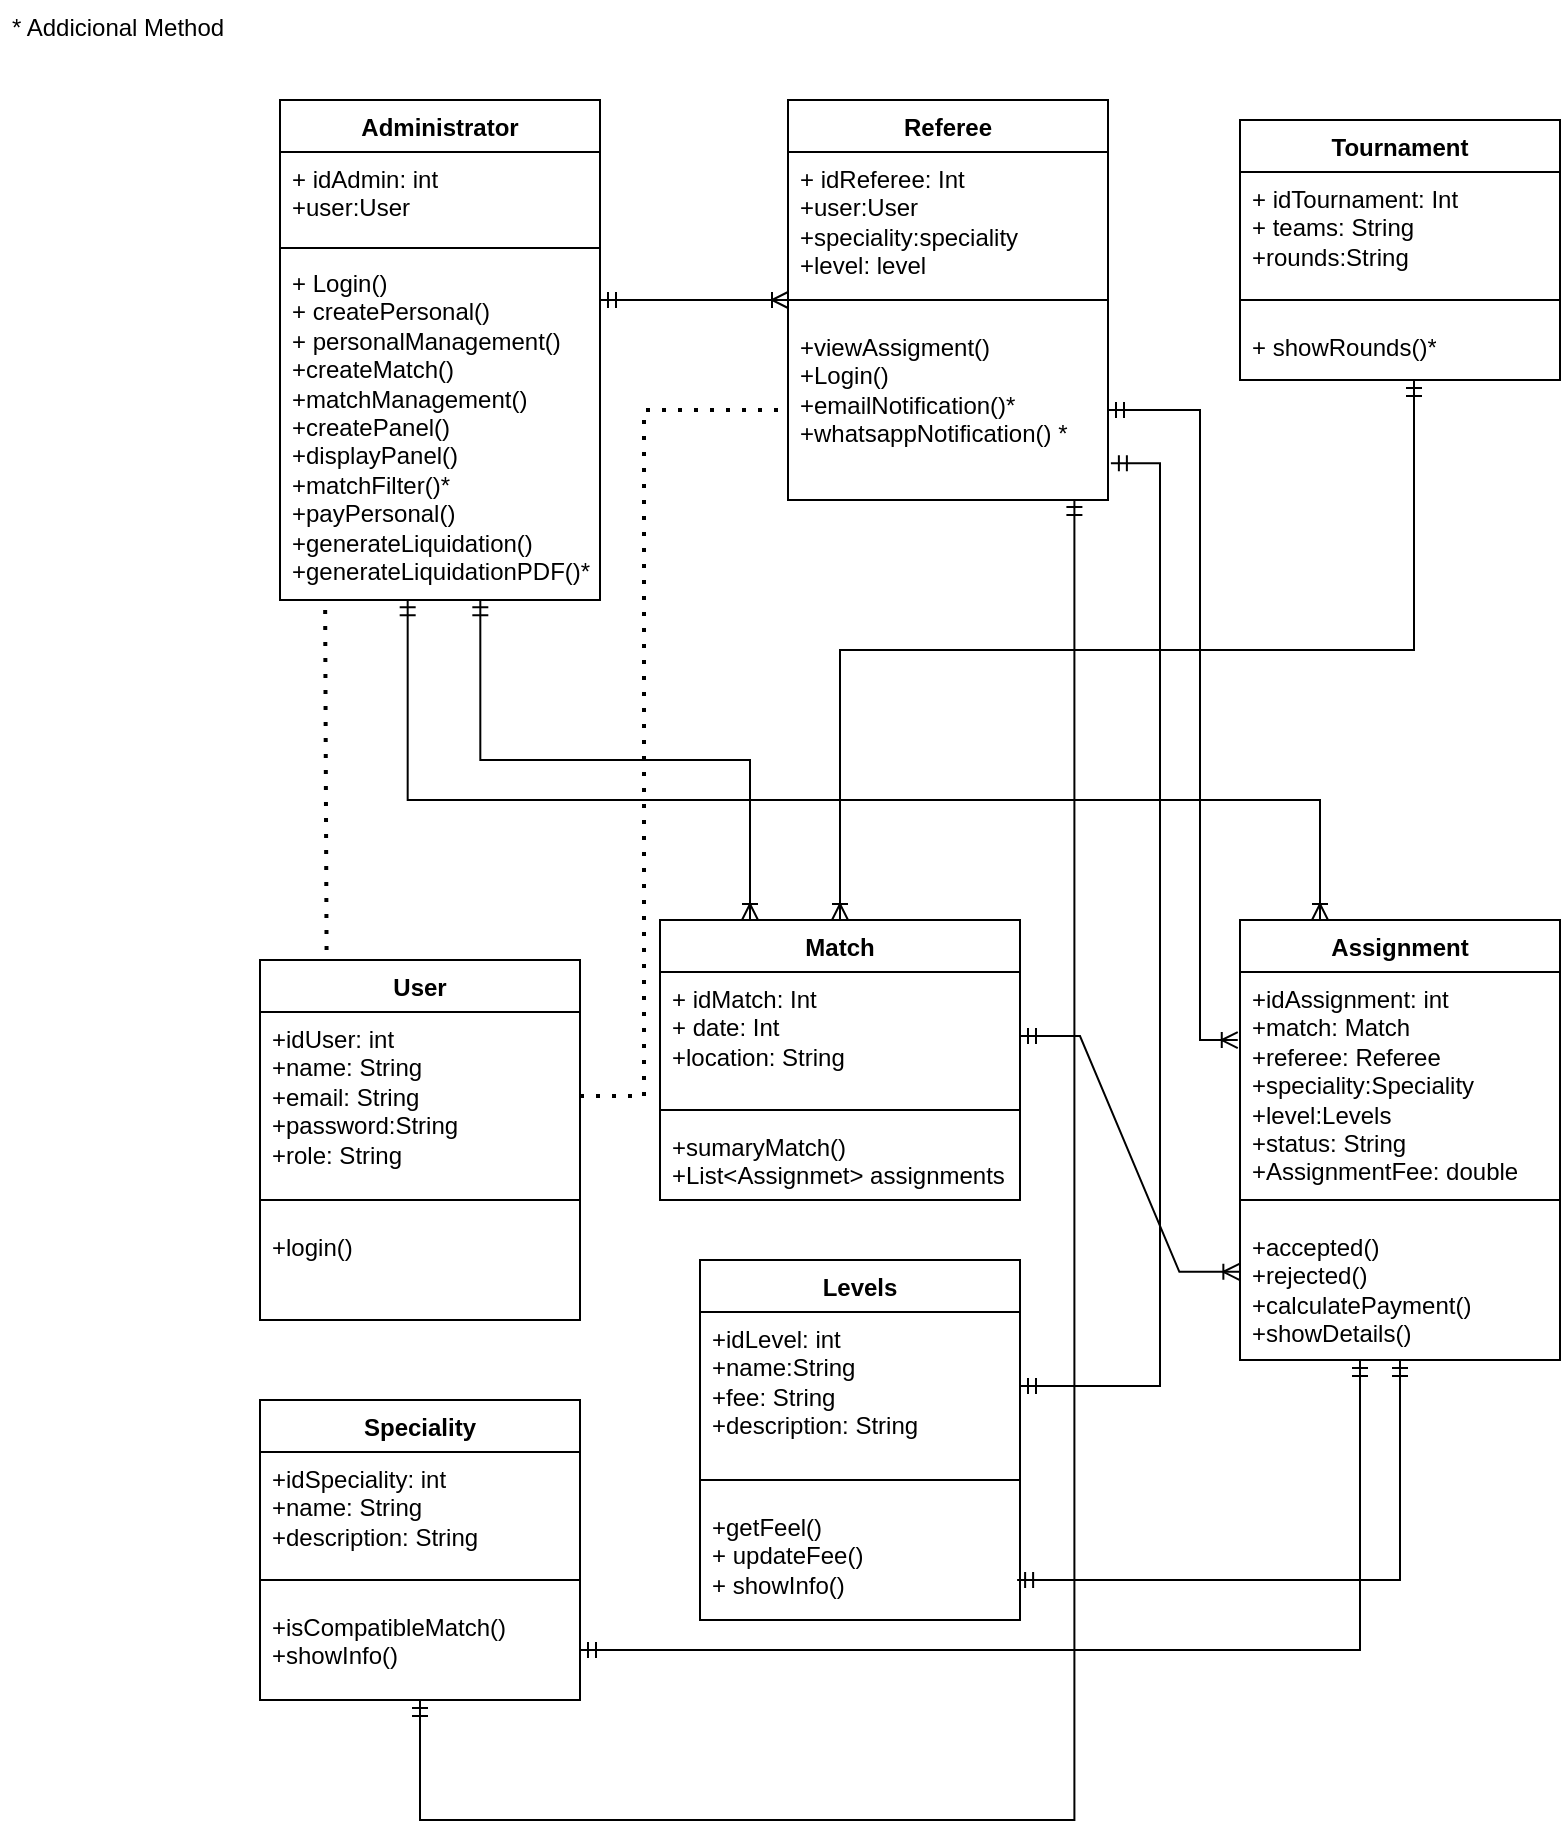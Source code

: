 <mxfile version="28.1.1" pages="4">
  <diagram id="HKo4gQrD_H-gt8CeCvpT" name="Diagrama de clases">
    <mxGraphModel dx="388" dy="626" grid="1" gridSize="10" guides="1" tooltips="1" connect="1" arrows="1" fold="1" page="1" pageScale="1" pageWidth="827" pageHeight="1169" math="0" shadow="0">
      <root>
        <mxCell id="0" />
        <mxCell id="1" parent="0" />
        <mxCell id="BmdjAXY21CZJz9JAUW1v-1" value="Administrator" style="swimlane;fontStyle=1;align=center;verticalAlign=top;childLayout=stackLayout;horizontal=1;startSize=26;horizontalStack=0;resizeParent=1;resizeParentMax=0;resizeLast=0;collapsible=1;marginBottom=0;whiteSpace=wrap;html=1;" parent="1" vertex="1">
          <mxGeometry x="160" y="60" width="160" height="250" as="geometry" />
        </mxCell>
        <mxCell id="BmdjAXY21CZJz9JAUW1v-2" value="&lt;div&gt;+ idAdmin: int&lt;/div&gt;&lt;div&gt;+user:User&lt;/div&gt;&lt;div&gt;&lt;br&gt;&lt;/div&gt;" style="text;strokeColor=none;fillColor=none;align=left;verticalAlign=top;spacingLeft=4;spacingRight=4;overflow=hidden;rotatable=0;points=[[0,0.5],[1,0.5]];portConstraint=eastwest;whiteSpace=wrap;html=1;" parent="BmdjAXY21CZJz9JAUW1v-1" vertex="1">
          <mxGeometry y="26" width="160" height="44" as="geometry" />
        </mxCell>
        <mxCell id="BmdjAXY21CZJz9JAUW1v-3" value="" style="line;strokeWidth=1;fillColor=none;align=left;verticalAlign=middle;spacingTop=-1;spacingLeft=3;spacingRight=3;rotatable=0;labelPosition=right;points=[];portConstraint=eastwest;strokeColor=inherit;" parent="BmdjAXY21CZJz9JAUW1v-1" vertex="1">
          <mxGeometry y="70" width="160" height="8" as="geometry" />
        </mxCell>
        <mxCell id="BmdjAXY21CZJz9JAUW1v-4" value="&lt;div&gt;+ Login()&lt;/div&gt;&lt;div&gt;+ createPersonal()&lt;/div&gt;&lt;div&gt;+ personalManagement()&lt;/div&gt;&lt;div&gt;+createMatch()&lt;/div&gt;&lt;div&gt;+matchManagement()&lt;/div&gt;&lt;div&gt;+createPanel()&lt;/div&gt;&lt;div&gt;+displayPanel()&lt;/div&gt;&lt;div&gt;+matchFilter()*&lt;/div&gt;&lt;div&gt;+payPersonal()&lt;/div&gt;&lt;div&gt;+generateLiquidation()&lt;/div&gt;&lt;div&gt;+generateLiquidationPDF()*&lt;/div&gt;&lt;div&gt;&lt;br&gt;&lt;/div&gt;&lt;div&gt;&lt;br&gt;&lt;/div&gt;" style="text;strokeColor=none;fillColor=none;align=left;verticalAlign=top;spacingLeft=4;spacingRight=4;overflow=hidden;rotatable=0;points=[[0,0.5],[1,0.5]];portConstraint=eastwest;whiteSpace=wrap;html=1;" parent="BmdjAXY21CZJz9JAUW1v-1" vertex="1">
          <mxGeometry y="78" width="160" height="172" as="geometry" />
        </mxCell>
        <mxCell id="BmdjAXY21CZJz9JAUW1v-9" value="Referee" style="swimlane;fontStyle=1;align=center;verticalAlign=top;childLayout=stackLayout;horizontal=1;startSize=26;horizontalStack=0;resizeParent=1;resizeParentMax=0;resizeLast=0;collapsible=1;marginBottom=0;whiteSpace=wrap;html=1;" parent="1" vertex="1">
          <mxGeometry x="414" y="60" width="160" height="200" as="geometry" />
        </mxCell>
        <mxCell id="BmdjAXY21CZJz9JAUW1v-10" value="&lt;div&gt;+ idReferee&lt;span style=&quot;background-color: transparent; color: light-dark(rgb(0, 0, 0), rgb(255, 255, 255));&quot;&gt;: Int&lt;/span&gt;&lt;/div&gt;&lt;div&gt;+user:User&lt;/div&gt;&lt;div&gt;+speciality:speciality&lt;/div&gt;&lt;div&gt;+level: level&lt;/div&gt;&lt;div&gt;&lt;br&gt;&lt;/div&gt;" style="text;strokeColor=none;fillColor=none;align=left;verticalAlign=top;spacingLeft=4;spacingRight=4;overflow=hidden;rotatable=0;points=[[0,0.5],[1,0.5]];portConstraint=eastwest;whiteSpace=wrap;html=1;" parent="BmdjAXY21CZJz9JAUW1v-9" vertex="1">
          <mxGeometry y="26" width="160" height="64" as="geometry" />
        </mxCell>
        <mxCell id="BmdjAXY21CZJz9JAUW1v-11" value="" style="line;strokeWidth=1;fillColor=none;align=left;verticalAlign=middle;spacingTop=-1;spacingLeft=3;spacingRight=3;rotatable=0;labelPosition=right;points=[];portConstraint=eastwest;strokeColor=inherit;" parent="BmdjAXY21CZJz9JAUW1v-9" vertex="1">
          <mxGeometry y="90" width="160" height="20" as="geometry" />
        </mxCell>
        <mxCell id="BmdjAXY21CZJz9JAUW1v-12" value="+viewAssigment()&lt;div&gt;+Login()&lt;/div&gt;&lt;div&gt;+emailNotification()*&lt;/div&gt;&lt;div&gt;+whatsappNotification() *&lt;/div&gt;&lt;div&gt;&lt;br&gt;&lt;/div&gt;" style="text;strokeColor=none;fillColor=none;align=left;verticalAlign=top;spacingLeft=4;spacingRight=4;overflow=hidden;rotatable=0;points=[[0,0.5],[1,0.5]];portConstraint=eastwest;whiteSpace=wrap;html=1;" parent="BmdjAXY21CZJz9JAUW1v-9" vertex="1">
          <mxGeometry y="110" width="160" height="90" as="geometry" />
        </mxCell>
        <mxCell id="BmdjAXY21CZJz9JAUW1v-18" value="Tournament" style="swimlane;fontStyle=1;align=center;verticalAlign=top;childLayout=stackLayout;horizontal=1;startSize=26;horizontalStack=0;resizeParent=1;resizeParentMax=0;resizeLast=0;collapsible=1;marginBottom=0;whiteSpace=wrap;html=1;" parent="1" vertex="1">
          <mxGeometry x="640" y="70" width="160" height="130" as="geometry" />
        </mxCell>
        <mxCell id="BmdjAXY21CZJz9JAUW1v-19" value="+ idTournament: Int&lt;div&gt;+ teams: String&lt;/div&gt;&lt;div&gt;+rounds:String&lt;/div&gt;" style="text;strokeColor=none;fillColor=none;align=left;verticalAlign=top;spacingLeft=4;spacingRight=4;overflow=hidden;rotatable=0;points=[[0,0.5],[1,0.5]];portConstraint=eastwest;whiteSpace=wrap;html=1;" parent="BmdjAXY21CZJz9JAUW1v-18" vertex="1">
          <mxGeometry y="26" width="160" height="54" as="geometry" />
        </mxCell>
        <mxCell id="BmdjAXY21CZJz9JAUW1v-20" value="" style="line;strokeWidth=1;fillColor=none;align=left;verticalAlign=middle;spacingTop=-1;spacingLeft=3;spacingRight=3;rotatable=0;labelPosition=right;points=[];portConstraint=eastwest;strokeColor=inherit;" parent="BmdjAXY21CZJz9JAUW1v-18" vertex="1">
          <mxGeometry y="80" width="160" height="20" as="geometry" />
        </mxCell>
        <mxCell id="BmdjAXY21CZJz9JAUW1v-21" value="+ showRounds()*" style="text;strokeColor=none;fillColor=none;align=left;verticalAlign=top;spacingLeft=4;spacingRight=4;overflow=hidden;rotatable=0;points=[[0,0.5],[1,0.5]];portConstraint=eastwest;whiteSpace=wrap;html=1;" parent="BmdjAXY21CZJz9JAUW1v-18" vertex="1">
          <mxGeometry y="100" width="160" height="30" as="geometry" />
        </mxCell>
        <mxCell id="BmdjAXY21CZJz9JAUW1v-22" value="Levels" style="swimlane;fontStyle=1;align=center;verticalAlign=top;childLayout=stackLayout;horizontal=1;startSize=26;horizontalStack=0;resizeParent=1;resizeParentMax=0;resizeLast=0;collapsible=1;marginBottom=0;whiteSpace=wrap;html=1;" parent="1" vertex="1">
          <mxGeometry x="370" y="640" width="160" height="180" as="geometry" />
        </mxCell>
        <mxCell id="BmdjAXY21CZJz9JAUW1v-23" value="+idLevel: int&lt;div&gt;+name:String&lt;/div&gt;&lt;div&gt;+fee: String&lt;/div&gt;&lt;div&gt;+description: String&lt;/div&gt;" style="text;strokeColor=none;fillColor=none;align=left;verticalAlign=top;spacingLeft=4;spacingRight=4;overflow=hidden;rotatable=0;points=[[0,0.5],[1,0.5]];portConstraint=eastwest;whiteSpace=wrap;html=1;" parent="BmdjAXY21CZJz9JAUW1v-22" vertex="1">
          <mxGeometry y="26" width="160" height="74" as="geometry" />
        </mxCell>
        <mxCell id="BmdjAXY21CZJz9JAUW1v-24" value="" style="line;strokeWidth=1;fillColor=none;align=left;verticalAlign=middle;spacingTop=-1;spacingLeft=3;spacingRight=3;rotatable=0;labelPosition=right;points=[];portConstraint=eastwest;strokeColor=inherit;" parent="BmdjAXY21CZJz9JAUW1v-22" vertex="1">
          <mxGeometry y="100" width="160" height="20" as="geometry" />
        </mxCell>
        <mxCell id="BmdjAXY21CZJz9JAUW1v-25" value="+getFeel()&lt;div&gt;+ updateFee()&lt;/div&gt;&lt;div&gt;+ showInfo()&lt;/div&gt;" style="text;strokeColor=none;fillColor=none;align=left;verticalAlign=top;spacingLeft=4;spacingRight=4;overflow=hidden;rotatable=0;points=[[0,0.5],[1,0.5]];portConstraint=eastwest;whiteSpace=wrap;html=1;" parent="BmdjAXY21CZJz9JAUW1v-22" vertex="1">
          <mxGeometry y="120" width="160" height="60" as="geometry" />
        </mxCell>
        <mxCell id="fWpZV9VpKffHoEG2SzYj-5" value="" style="edgeStyle=elbowEdgeStyle;fontSize=12;html=1;endArrow=ERoneToMany;startArrow=ERmandOne;rounded=0;entryX=0.5;entryY=0;entryDx=0;entryDy=0;elbow=vertical;" parent="1" target="gSvsNdBWNi8tc1oIKqo2-16" edge="1">
          <mxGeometry width="100" height="100" relative="1" as="geometry">
            <mxPoint x="727" y="200" as="sourcePoint" />
            <mxPoint x="370" y="385" as="targetPoint" />
          </mxGeometry>
        </mxCell>
        <mxCell id="NFRQap7_r3r1XQdUXydz-2" value="" style="edgeStyle=entityRelationEdgeStyle;fontSize=12;html=1;endArrow=ERoneToMany;startArrow=ERmandOne;rounded=0;exitX=1;exitY=0.5;exitDx=0;exitDy=0;entryX=-0.002;entryY=0.37;entryDx=0;entryDy=0;entryPerimeter=0;" parent="1" source="gSvsNdBWNi8tc1oIKqo2-20" target="gSvsNdBWNi8tc1oIKqo2-5" edge="1">
          <mxGeometry width="100" height="100" relative="1" as="geometry">
            <mxPoint x="554" y="338" as="sourcePoint" />
            <mxPoint x="434" y="400" as="targetPoint" />
          </mxGeometry>
        </mxCell>
        <mxCell id="NFRQap7_r3r1XQdUXydz-5" value="" style="edgeStyle=entityRelationEdgeStyle;fontSize=12;html=1;endArrow=ERoneToMany;startArrow=ERmandOne;rounded=0;" parent="1" target="BmdjAXY21CZJz9JAUW1v-9" edge="1">
          <mxGeometry width="100" height="100" relative="1" as="geometry">
            <mxPoint x="320" y="160" as="sourcePoint" />
            <mxPoint x="410" y="430" as="targetPoint" />
          </mxGeometry>
        </mxCell>
        <mxCell id="gSvsNdBWNi8tc1oIKqo2-2" value="Assignment" style="swimlane;fontStyle=1;align=center;verticalAlign=top;childLayout=stackLayout;horizontal=1;startSize=26;horizontalStack=0;resizeParent=1;resizeParentMax=0;resizeLast=0;collapsible=1;marginBottom=0;whiteSpace=wrap;html=1;" parent="1" vertex="1">
          <mxGeometry x="640" y="470" width="160" height="220" as="geometry" />
        </mxCell>
        <mxCell id="gSvsNdBWNi8tc1oIKqo2-3" value="+idAssignment: int&amp;nbsp;&lt;div&gt;+match: Match&lt;/div&gt;&lt;div&gt;+referee: Referee&lt;/div&gt;&lt;div&gt;+speciality:Speciality&lt;/div&gt;&lt;div&gt;+level:Levels&lt;br&gt;+status: String&lt;/div&gt;&lt;div&gt;+AssignmentFee: double&lt;/div&gt;&lt;div&gt;&lt;br&gt;&lt;div&gt;&lt;br&gt;&lt;/div&gt;&lt;div&gt;&lt;div&gt;&lt;br&gt;&lt;/div&gt;&lt;/div&gt;&lt;/div&gt;" style="text;strokeColor=none;fillColor=none;align=left;verticalAlign=top;spacingLeft=4;spacingRight=4;overflow=hidden;rotatable=0;points=[[0,0.5],[1,0.5]];portConstraint=eastwest;whiteSpace=wrap;html=1;" parent="gSvsNdBWNi8tc1oIKqo2-2" vertex="1">
          <mxGeometry y="26" width="160" height="104" as="geometry" />
        </mxCell>
        <mxCell id="gSvsNdBWNi8tc1oIKqo2-4" value="" style="line;strokeWidth=1;fillColor=none;align=left;verticalAlign=middle;spacingTop=-1;spacingLeft=3;spacingRight=3;rotatable=0;labelPosition=right;points=[];portConstraint=eastwest;strokeColor=inherit;" parent="gSvsNdBWNi8tc1oIKqo2-2" vertex="1">
          <mxGeometry y="130" width="160" height="20" as="geometry" />
        </mxCell>
        <mxCell id="gSvsNdBWNi8tc1oIKqo2-5" value="+accepted()&lt;div&gt;+rejected()&lt;/div&gt;&lt;div&gt;+calculatePayment()&lt;/div&gt;&lt;div&gt;+showDetails()&lt;/div&gt;" style="text;strokeColor=none;fillColor=none;align=left;verticalAlign=top;spacingLeft=4;spacingRight=4;overflow=hidden;rotatable=0;points=[[0,0.5],[1,0.5]];portConstraint=eastwest;whiteSpace=wrap;html=1;" parent="gSvsNdBWNi8tc1oIKqo2-2" vertex="1">
          <mxGeometry y="150" width="160" height="70" as="geometry" />
        </mxCell>
        <mxCell id="gSvsNdBWNi8tc1oIKqo2-6" value="Speciality" style="swimlane;fontStyle=1;align=center;verticalAlign=top;childLayout=stackLayout;horizontal=1;startSize=26;horizontalStack=0;resizeParent=1;resizeParentMax=0;resizeLast=0;collapsible=1;marginBottom=0;whiteSpace=wrap;html=1;" parent="1" vertex="1">
          <mxGeometry x="150" y="710" width="160" height="150" as="geometry" />
        </mxCell>
        <mxCell id="gSvsNdBWNi8tc1oIKqo2-7" value="&lt;div&gt;&lt;div&gt;+idSpeciality: int&lt;/div&gt;&lt;/div&gt;&lt;div&gt;+name: String&lt;/div&gt;&lt;div&gt;+description: String&amp;nbsp;&lt;/div&gt;" style="text;strokeColor=none;fillColor=none;align=left;verticalAlign=top;spacingLeft=4;spacingRight=4;overflow=hidden;rotatable=0;points=[[0,0.5],[1,0.5]];portConstraint=eastwest;whiteSpace=wrap;html=1;" parent="gSvsNdBWNi8tc1oIKqo2-6" vertex="1">
          <mxGeometry y="26" width="160" height="54" as="geometry" />
        </mxCell>
        <mxCell id="gSvsNdBWNi8tc1oIKqo2-8" value="" style="line;strokeWidth=1;fillColor=none;align=left;verticalAlign=middle;spacingTop=-1;spacingLeft=3;spacingRight=3;rotatable=0;labelPosition=right;points=[];portConstraint=eastwest;strokeColor=inherit;" parent="gSvsNdBWNi8tc1oIKqo2-6" vertex="1">
          <mxGeometry y="80" width="160" height="20" as="geometry" />
        </mxCell>
        <mxCell id="gSvsNdBWNi8tc1oIKqo2-9" value="+isCompatibleMatch()&lt;div&gt;+showInfo()&lt;/div&gt;" style="text;strokeColor=none;fillColor=none;align=left;verticalAlign=top;spacingLeft=4;spacingRight=4;overflow=hidden;rotatable=0;points=[[0,0.5],[1,0.5]];portConstraint=eastwest;whiteSpace=wrap;html=1;" parent="gSvsNdBWNi8tc1oIKqo2-6" vertex="1">
          <mxGeometry y="100" width="160" height="50" as="geometry" />
        </mxCell>
        <mxCell id="gSvsNdBWNi8tc1oIKqo2-14" value="* Addicional Method" style="text;strokeColor=none;fillColor=none;align=left;verticalAlign=top;spacingLeft=4;spacingRight=4;overflow=hidden;rotatable=0;points=[[0,0.5],[1,0.5]];portConstraint=eastwest;whiteSpace=wrap;html=1;" parent="1" vertex="1">
          <mxGeometry x="20" y="10" width="120" height="40" as="geometry" />
        </mxCell>
        <mxCell id="gSvsNdBWNi8tc1oIKqo2-16" value="Match" style="swimlane;fontStyle=1;align=center;verticalAlign=top;childLayout=stackLayout;horizontal=1;startSize=26;horizontalStack=0;resizeParent=1;resizeParentMax=0;resizeLast=0;collapsible=1;marginBottom=0;whiteSpace=wrap;html=1;" parent="1" vertex="1">
          <mxGeometry x="350" y="470" width="180" height="140" as="geometry" />
        </mxCell>
        <mxCell id="gSvsNdBWNi8tc1oIKqo2-20" value="+ idMatch: Int&lt;div&gt;+ date: Int&lt;/div&gt;&lt;div&gt;+location&lt;span style=&quot;background-color: transparent; color: light-dark(rgb(0, 0, 0), rgb(255, 255, 255));&quot;&gt;: String&lt;/span&gt;&lt;/div&gt;&lt;div&gt;&lt;br&gt;&lt;/div&gt;&lt;div&gt;&lt;br&gt;&lt;/div&gt;&lt;div&gt;&lt;br&gt;&lt;/div&gt;" style="text;strokeColor=none;fillColor=none;align=left;verticalAlign=top;spacingLeft=4;spacingRight=4;overflow=hidden;rotatable=0;points=[[0,0.5],[1,0.5]];portConstraint=eastwest;whiteSpace=wrap;html=1;" parent="gSvsNdBWNi8tc1oIKqo2-16" vertex="1">
          <mxGeometry y="26" width="180" height="64" as="geometry" />
        </mxCell>
        <mxCell id="gSvsNdBWNi8tc1oIKqo2-18" value="" style="line;strokeWidth=1;fillColor=none;align=left;verticalAlign=middle;spacingTop=-1;spacingLeft=3;spacingRight=3;rotatable=0;labelPosition=right;points=[];portConstraint=eastwest;strokeColor=inherit;" parent="gSvsNdBWNi8tc1oIKqo2-16" vertex="1">
          <mxGeometry y="90" width="180" height="10" as="geometry" />
        </mxCell>
        <mxCell id="gSvsNdBWNi8tc1oIKqo2-19" value="+sumaryMatch()&lt;div&gt;+List&amp;lt;Assignmet&amp;gt; assignments&lt;br&gt;&lt;div&gt;&lt;br&gt;&lt;/div&gt;&lt;/div&gt;" style="text;strokeColor=none;fillColor=none;align=left;verticalAlign=top;spacingLeft=4;spacingRight=4;overflow=hidden;rotatable=0;points=[[0,0.5],[1,0.5]];portConstraint=eastwest;whiteSpace=wrap;html=1;" parent="gSvsNdBWNi8tc1oIKqo2-16" vertex="1">
          <mxGeometry y="100" width="180" height="40" as="geometry" />
        </mxCell>
        <mxCell id="4nqGHv_MY5mf8eRKLvaw-2" value="User" style="swimlane;fontStyle=1;align=center;verticalAlign=top;childLayout=stackLayout;horizontal=1;startSize=26;horizontalStack=0;resizeParent=1;resizeParentMax=0;resizeLast=0;collapsible=1;marginBottom=0;whiteSpace=wrap;html=1;" parent="1" vertex="1">
          <mxGeometry x="150" y="490" width="160" height="180" as="geometry" />
        </mxCell>
        <mxCell id="4nqGHv_MY5mf8eRKLvaw-3" value="&lt;div&gt;&lt;div&gt;+idUser: int&lt;/div&gt;&lt;/div&gt;&lt;div&gt;+name: String&lt;/div&gt;&lt;div&gt;+email: String&amp;nbsp;&lt;/div&gt;&lt;div&gt;+password:String&lt;/div&gt;&lt;div&gt;+role: String&lt;/div&gt;&lt;div&gt;&lt;br&gt;&lt;/div&gt;" style="text;strokeColor=none;fillColor=none;align=left;verticalAlign=top;spacingLeft=4;spacingRight=4;overflow=hidden;rotatable=0;points=[[0,0.5],[1,0.5]];portConstraint=eastwest;whiteSpace=wrap;html=1;" parent="4nqGHv_MY5mf8eRKLvaw-2" vertex="1">
          <mxGeometry y="26" width="160" height="84" as="geometry" />
        </mxCell>
        <mxCell id="4nqGHv_MY5mf8eRKLvaw-4" value="" style="line;strokeWidth=1;fillColor=none;align=left;verticalAlign=middle;spacingTop=-1;spacingLeft=3;spacingRight=3;rotatable=0;labelPosition=right;points=[];portConstraint=eastwest;strokeColor=inherit;" parent="4nqGHv_MY5mf8eRKLvaw-2" vertex="1">
          <mxGeometry y="110" width="160" height="20" as="geometry" />
        </mxCell>
        <mxCell id="4nqGHv_MY5mf8eRKLvaw-5" value="+login()" style="text;strokeColor=none;fillColor=none;align=left;verticalAlign=top;spacingLeft=4;spacingRight=4;overflow=hidden;rotatable=0;points=[[0,0.5],[1,0.5]];portConstraint=eastwest;whiteSpace=wrap;html=1;" parent="4nqGHv_MY5mf8eRKLvaw-2" vertex="1">
          <mxGeometry y="130" width="160" height="50" as="geometry" />
        </mxCell>
        <mxCell id="4nqGHv_MY5mf8eRKLvaw-6" value="" style="edgeStyle=elbowEdgeStyle;fontSize=12;html=1;endArrow=ERmandOne;startArrow=ERmandOne;rounded=0;exitX=0.895;exitY=0.995;exitDx=0;exitDy=0;exitPerimeter=0;" parent="1" source="BmdjAXY21CZJz9JAUW1v-12" target="gSvsNdBWNi8tc1oIKqo2-9" edge="1">
          <mxGeometry width="100" height="100" relative="1" as="geometry">
            <mxPoint x="560" y="370" as="sourcePoint" />
            <mxPoint x="620" y="614" as="targetPoint" />
            <Array as="points">
              <mxPoint x="560" y="920" />
            </Array>
          </mxGeometry>
        </mxCell>
        <mxCell id="4nqGHv_MY5mf8eRKLvaw-7" value="" style="edgeStyle=elbowEdgeStyle;fontSize=12;html=1;endArrow=ERmandOne;startArrow=ERmandOne;rounded=0;exitX=1;exitY=0.5;exitDx=0;exitDy=0;entryX=1.009;entryY=0.796;entryDx=0;entryDy=0;entryPerimeter=0;" parent="1" source="BmdjAXY21CZJz9JAUW1v-23" target="BmdjAXY21CZJz9JAUW1v-12" edge="1">
          <mxGeometry width="100" height="100" relative="1" as="geometry">
            <mxPoint x="503.28" y="843.21" as="sourcePoint" />
            <mxPoint x="550" y="280" as="targetPoint" />
            <Array as="points">
              <mxPoint x="600" y="540" />
            </Array>
          </mxGeometry>
        </mxCell>
        <mxCell id="4nqGHv_MY5mf8eRKLvaw-8" value="" style="endArrow=none;dashed=1;html=1;dashPattern=1 3;strokeWidth=2;rounded=0;entryX=0.141;entryY=0.998;entryDx=0;entryDy=0;entryPerimeter=0;exitX=0.208;exitY=-0.028;exitDx=0;exitDy=0;exitPerimeter=0;" parent="1" source="4nqGHv_MY5mf8eRKLvaw-2" target="BmdjAXY21CZJz9JAUW1v-4" edge="1">
          <mxGeometry width="50" height="50" relative="1" as="geometry">
            <mxPoint x="80" y="430" as="sourcePoint" />
            <mxPoint x="130" y="380" as="targetPoint" />
          </mxGeometry>
        </mxCell>
        <mxCell id="4nqGHv_MY5mf8eRKLvaw-9" value="" style="endArrow=none;dashed=1;html=1;dashPattern=1 3;strokeWidth=2;rounded=0;entryX=0;entryY=0.5;entryDx=0;entryDy=0;exitX=1;exitY=0.5;exitDx=0;exitDy=0;edgeStyle=elbowEdgeStyle;" parent="1" source="4nqGHv_MY5mf8eRKLvaw-3" target="BmdjAXY21CZJz9JAUW1v-12" edge="1">
          <mxGeometry width="50" height="50" relative="1" as="geometry">
            <mxPoint x="180" y="525" as="sourcePoint" />
            <mxPoint x="180" y="350" as="targetPoint" />
            <Array as="points">
              <mxPoint x="342" y="350" />
            </Array>
          </mxGeometry>
        </mxCell>
        <mxCell id="4nqGHv_MY5mf8eRKLvaw-11" value="" style="edgeStyle=elbowEdgeStyle;fontSize=12;html=1;endArrow=ERoneToMany;startArrow=ERmandOne;rounded=0;exitX=1;exitY=0.5;exitDx=0;exitDy=0;entryX=-0.007;entryY=0.327;entryDx=0;entryDy=0;entryPerimeter=0;" parent="1" source="BmdjAXY21CZJz9JAUW1v-12" target="gSvsNdBWNi8tc1oIKqo2-3" edge="1">
          <mxGeometry width="100" height="100" relative="1" as="geometry">
            <mxPoint x="580" y="550" as="sourcePoint" />
            <mxPoint x="670" y="668" as="targetPoint" />
            <Array as="points">
              <mxPoint x="620" y="380" />
            </Array>
          </mxGeometry>
        </mxCell>
        <mxCell id="4nqGHv_MY5mf8eRKLvaw-12" value="" style="edgeStyle=elbowEdgeStyle;fontSize=12;html=1;endArrow=ERmandOne;startArrow=ERmandOne;rounded=0;entryX=1;entryY=0.5;entryDx=0;entryDy=0;" parent="1" target="gSvsNdBWNi8tc1oIKqo2-9" edge="1">
          <mxGeometry width="100" height="100" relative="1" as="geometry">
            <mxPoint x="700" y="690" as="sourcePoint" />
            <mxPoint x="700" y="420" as="targetPoint" />
            <Array as="points">
              <mxPoint x="700" y="840" />
            </Array>
          </mxGeometry>
        </mxCell>
        <mxCell id="4nqGHv_MY5mf8eRKLvaw-15" value="" style="edgeStyle=elbowEdgeStyle;fontSize=12;html=1;endArrow=ERmandOne;startArrow=ERmandOne;rounded=0;elbow=vertical;entryX=0.991;entryY=0.683;entryDx=0;entryDy=0;entryPerimeter=0;" parent="1" target="BmdjAXY21CZJz9JAUW1v-25" edge="1">
          <mxGeometry width="100" height="100" relative="1" as="geometry">
            <mxPoint x="720" y="690" as="sourcePoint" />
            <mxPoint x="533" y="800" as="targetPoint" />
            <Array as="points">
              <mxPoint x="660" y="800" />
            </Array>
          </mxGeometry>
        </mxCell>
        <mxCell id="4nqGHv_MY5mf8eRKLvaw-17" value="" style="edgeStyle=elbowEdgeStyle;fontSize=12;html=1;endArrow=ERoneToMany;startArrow=ERmandOne;rounded=0;exitX=0.626;exitY=0.998;exitDx=0;exitDy=0;exitPerimeter=0;entryX=0.25;entryY=0;entryDx=0;entryDy=0;elbow=vertical;" parent="1" source="BmdjAXY21CZJz9JAUW1v-4" target="gSvsNdBWNi8tc1oIKqo2-16" edge="1">
          <mxGeometry width="100" height="100" relative="1" as="geometry">
            <mxPoint x="350" y="160" as="sourcePoint" />
            <mxPoint x="444" y="160" as="targetPoint" />
          </mxGeometry>
        </mxCell>
        <mxCell id="4nqGHv_MY5mf8eRKLvaw-18" value="" style="edgeStyle=elbowEdgeStyle;fontSize=12;html=1;endArrow=ERoneToMany;startArrow=ERmandOne;rounded=0;entryX=0.25;entryY=0;entryDx=0;entryDy=0;exitX=0.399;exitY=0.998;exitDx=0;exitDy=0;exitPerimeter=0;elbow=vertical;" parent="1" source="BmdjAXY21CZJz9JAUW1v-4" target="gSvsNdBWNi8tc1oIKqo2-2" edge="1">
          <mxGeometry width="100" height="100" relative="1" as="geometry">
            <mxPoint x="460" y="350" as="sourcePoint" />
            <mxPoint x="554" y="350" as="targetPoint" />
            <Array as="points">
              <mxPoint x="450" y="410" />
            </Array>
          </mxGeometry>
        </mxCell>
      </root>
    </mxGraphModel>
  </diagram>
  <diagram id="qzWZJWLg-y6LRQekGyoA" name="Context Diagram">
    <mxGraphModel dx="1281" dy="534" grid="1" gridSize="10" guides="1" tooltips="1" connect="1" arrows="1" fold="1" page="1" pageScale="1" pageWidth="827" pageHeight="1169" math="0" shadow="0">
      <root>
        <mxCell id="0" />
        <mxCell id="1" parent="0" />
        <object placeholders="1" c4Name="CABA Pro" c4Type="Software System" c4Description="Web-based system for managing basketball officiating operations" label="&lt;font style=&quot;font-size: 16px&quot;&gt;&lt;b&gt;%c4Name%&lt;/b&gt;&lt;/font&gt;&lt;div&gt;[%c4Type%]&lt;/div&gt;&lt;br&gt;&lt;div&gt;&lt;font style=&quot;font-size: 11px&quot;&gt;&lt;font color=&quot;#cccccc&quot;&gt;%c4Description%&lt;/font&gt;&lt;/div&gt;" id="9cjS8XpyxYwR7Oy4HObR-1">
          <mxCell style="rounded=1;whiteSpace=wrap;html=1;labelBackgroundColor=none;fillColor=#1061B0;fontColor=#ffffff;align=center;arcSize=10;strokeColor=#0D5091;metaEdit=1;resizable=0;points=[[0.25,0,0],[0.5,0,0],[0.75,0,0],[1,0.25,0],[1,0.5,0],[1,0.75,0],[0.75,1,0],[0.5,1,0],[0.25,1,0],[0,0.75,0],[0,0.5,0],[0,0.25,0]];" parent="1" vertex="1">
            <mxGeometry x="294" y="330" width="240" height="120" as="geometry" />
          </mxCell>
        </object>
        <object placeholders="1" c4Name="Administrator" c4Type="Person" c4Description="Manages the entire system: referees, games, payments, and assignments" label="&lt;font style=&quot;font-size: 16px&quot;&gt;&lt;b&gt;%c4Name%&lt;/b&gt;&lt;/font&gt;&lt;div&gt;[%c4Type%]&lt;/div&gt;&lt;br&gt;&lt;div&gt;&lt;font style=&quot;font-size: 11px&quot;&gt;&lt;font color=&quot;#cccccc&quot;&gt;%c4Description%&lt;/font&gt;&lt;/div&gt;" id="B5rKvpEQ2eMNkHeHT8Cq-1">
          <mxCell style="html=1;fontSize=11;dashed=0;whiteSpace=wrap;fillColor=#083F75;strokeColor=#06315C;fontColor=#ffffff;shape=mxgraph.c4.person2;align=center;metaEdit=1;points=[[0.5,0,0],[1,0.5,0],[1,0.75,0],[0.75,1,0],[0.5,1,0],[0.25,1,0],[0,0.75,0],[0,0.5,0]];resizable=0;" vertex="1" parent="1">
            <mxGeometry x="610" y="40" width="200" height="180" as="geometry" />
          </mxCell>
        </object>
        <object placeholders="1" c4Name="Referee" c4Type="Person" c4Description="Views assignments, accepts/rejects them, and checks payment details" label="&lt;font style=&quot;font-size: 16px&quot;&gt;&lt;b&gt;%c4Name%&lt;/b&gt;&lt;/font&gt;&lt;div&gt;[%c4Type%]&lt;/div&gt;&lt;br&gt;&lt;div&gt;&lt;font style=&quot;font-size: 11px&quot;&gt;&lt;font color=&quot;#cccccc&quot;&gt;%c4Description%&lt;/font&gt;&lt;/div&gt;" id="B5rKvpEQ2eMNkHeHT8Cq-2">
          <mxCell style="html=1;fontSize=11;dashed=0;whiteSpace=wrap;fillColor=#083F75;strokeColor=#06315C;fontColor=#ffffff;shape=mxgraph.c4.person2;align=center;metaEdit=1;points=[[0.5,0,0],[1,0.5,0],[1,0.75,0],[0.75,1,0],[0.5,1,0],[0.25,1,0],[0,0.75,0],[0,0.5,0]];resizable=0;" vertex="1" parent="1">
            <mxGeometry x="10" y="150" width="200" height="180" as="geometry" />
          </mxCell>
        </object>
        <object placeholders="1" c4Name="Email Service (AWS SES)" c4Type="External System" c4Description="Sends email notifications to referees and administrators" label="&lt;font style=&quot;font-size: 16px&quot;&gt;&lt;b&gt;%c4Name%&lt;/b&gt;&lt;/font&gt;&lt;div&gt;[%c4Type%]&lt;/div&gt;&lt;br&gt;&lt;div&gt;&lt;font style=&quot;font-size: 11px&quot;&gt;&lt;font color=&quot;#cccccc&quot;&gt;%c4Description%&lt;/font&gt;&lt;/div&gt;" id="G8XpsJ2_p5wfsWRtar0B-1">
          <mxCell style="rounded=1;whiteSpace=wrap;html=1;labelBackgroundColor=none;fillColor=#8C8496;fontColor=#ffffff;align=center;arcSize=10;strokeColor=#736782;metaEdit=1;resizable=0;points=[[0.25,0,0],[0.5,0,0],[0.75,0,0],[1,0.25,0],[1,0.5,0],[1,0.75,0],[0.75,1,0],[0.5,1,0],[0.25,1,0],[0,0.75,0],[0,0.5,0],[0,0.25,0]];" vertex="1" parent="1">
            <mxGeometry x="54" y="570" width="240" height="120" as="geometry" />
          </mxCell>
        </object>
        <object placeholders="1" c4Name="SMS/WhatsApp Gateway" c4Type="External System" c4Description="Sends assignment notifications through SMS or messaging apps" label="&lt;font style=&quot;font-size: 16px&quot;&gt;&lt;b&gt;%c4Name%&lt;/b&gt;&lt;/font&gt;&lt;div&gt;[%c4Type%]&lt;/div&gt;&lt;br&gt;&lt;div&gt;&lt;font style=&quot;font-size: 11px&quot;&gt;&lt;font color=&quot;#cccccc&quot;&gt;%c4Description%&lt;/font&gt;&lt;/div&gt;" id="G8XpsJ2_p5wfsWRtar0B-2">
          <mxCell style="rounded=1;whiteSpace=wrap;html=1;labelBackgroundColor=none;fillColor=#8C8496;fontColor=#ffffff;align=center;arcSize=10;strokeColor=#736782;metaEdit=1;resizable=0;points=[[0.25,0,0],[0.5,0,0],[0.75,0,0],[1,0.25,0],[1,0.5,0],[1,0.75,0],[0.75,1,0],[0.5,1,0],[0.25,1,0],[0,0.75,0],[0,0.5,0],[0,0.25,0]];" vertex="1" parent="1">
            <mxGeometry x="440" y="570" width="240" height="120" as="geometry" />
          </mxCell>
        </object>
        <mxCell id="ecpr4NaxCIXnWiAMu7zo-1" style="edgeStyle=orthogonalEdgeStyle;rounded=0;orthogonalLoop=1;jettySize=auto;html=1;exitX=-0.019;exitY=0.666;exitDx=0;exitDy=0;exitPerimeter=0;entryX=0.5;entryY=0;entryDx=0;entryDy=0;entryPerimeter=0;" edge="1" parent="1" source="B5rKvpEQ2eMNkHeHT8Cq-1" target="9cjS8XpyxYwR7Oy4HObR-1">
          <mxGeometry relative="1" as="geometry">
            <mxPoint x="490" y="190" as="sourcePoint" />
            <mxPoint x="170" y="310" as="targetPoint" />
          </mxGeometry>
        </mxCell>
        <mxCell id="ecpr4NaxCIXnWiAMu7zo-2" value="Manages referees, schedules games, generates reports" style="edgeLabel;html=1;align=center;verticalAlign=middle;resizable=0;points=[];" vertex="1" connectable="0" parent="ecpr4NaxCIXnWiAMu7zo-1">
          <mxGeometry x="0.184" y="2" relative="1" as="geometry">
            <mxPoint as="offset" />
          </mxGeometry>
        </mxCell>
        <mxCell id="e8TbbchVm4avLym_DJcD-1" style="edgeStyle=orthogonalEdgeStyle;rounded=0;orthogonalLoop=1;jettySize=auto;html=1;entryX=0.25;entryY=0;entryDx=0;entryDy=0;entryPerimeter=0;" edge="1" parent="1" source="B5rKvpEQ2eMNkHeHT8Cq-2" target="9cjS8XpyxYwR7Oy4HObR-1">
          <mxGeometry relative="1" as="geometry">
            <mxPoint x="812" y="350" as="sourcePoint" />
            <mxPoint x="640" y="520" as="targetPoint" />
          </mxGeometry>
        </mxCell>
        <mxCell id="e8TbbchVm4avLym_DJcD-2" value="Views and responds to assignments" style="edgeLabel;html=1;align=center;verticalAlign=middle;resizable=0;points=[];" vertex="1" connectable="0" parent="e8TbbchVm4avLym_DJcD-1">
          <mxGeometry x="0.184" y="2" relative="1" as="geometry">
            <mxPoint x="-36" y="27" as="offset" />
          </mxGeometry>
        </mxCell>
        <mxCell id="VeyMMwhmCT52Qs2gxJC--1" style="edgeStyle=orthogonalEdgeStyle;rounded=0;orthogonalLoop=1;jettySize=auto;html=1;exitX=0.25;exitY=1;exitDx=0;exitDy=0;exitPerimeter=0;entryX=0.5;entryY=0;entryDx=0;entryDy=0;entryPerimeter=0;" edge="1" parent="1" source="9cjS8XpyxYwR7Oy4HObR-1" target="G8XpsJ2_p5wfsWRtar0B-1">
          <mxGeometry relative="1" as="geometry">
            <mxPoint x="622" y="590" as="sourcePoint" />
            <mxPoint x="430" y="760" as="targetPoint" />
          </mxGeometry>
        </mxCell>
        <mxCell id="VeyMMwhmCT52Qs2gxJC--2" value="Sends assignment and payment notifications via email" style="edgeLabel;html=1;align=center;verticalAlign=middle;resizable=0;points=[];" vertex="1" connectable="0" parent="VeyMMwhmCT52Qs2gxJC--1">
          <mxGeometry x="0.184" y="2" relative="1" as="geometry">
            <mxPoint as="offset" />
          </mxGeometry>
        </mxCell>
        <mxCell id="VeyMMwhmCT52Qs2gxJC--3" style="edgeStyle=orthogonalEdgeStyle;rounded=0;orthogonalLoop=1;jettySize=auto;html=1;exitX=0.75;exitY=1;exitDx=0;exitDy=0;exitPerimeter=0;entryX=0.5;entryY=0;entryDx=0;entryDy=0;entryPerimeter=0;" edge="1" parent="1" source="9cjS8XpyxYwR7Oy4HObR-1" target="G8XpsJ2_p5wfsWRtar0B-2">
          <mxGeometry relative="1" as="geometry">
            <mxPoint x="730" y="480" as="sourcePoint" />
            <mxPoint x="550" y="600" as="targetPoint" />
          </mxGeometry>
        </mxCell>
        <mxCell id="VeyMMwhmCT52Qs2gxJC--4" value="Sends notifications via SMS or messaging apps" style="edgeLabel;html=1;align=center;verticalAlign=middle;resizable=0;points=[];" vertex="1" connectable="0" parent="VeyMMwhmCT52Qs2gxJC--3">
          <mxGeometry x="0.184" y="2" relative="1" as="geometry">
            <mxPoint as="offset" />
          </mxGeometry>
        </mxCell>
      </root>
    </mxGraphModel>
  </diagram>
  <diagram id="SX79Rh6OxhNHDg_OHmMO" name="Container Diagram">
    <mxGraphModel dx="1601" dy="668" grid="1" gridSize="10" guides="1" tooltips="1" connect="1" arrows="1" fold="1" page="1" pageScale="1" pageWidth="827" pageHeight="1169" math="0" shadow="0">
      <root>
        <mxCell id="0" />
        <mxCell id="1" parent="0" />
        <object placeholders="1" c4Name="Referee" c4Type="Person" c4Description="Views assignments, accepts/rejects them, and checks payment details" label="&lt;font style=&quot;font-size: 16px&quot;&gt;&lt;b&gt;%c4Name%&lt;/b&gt;&lt;/font&gt;&lt;div&gt;[%c4Type%]&lt;/div&gt;&lt;br&gt;&lt;div&gt;&lt;font style=&quot;font-size: 11px&quot;&gt;&lt;font color=&quot;#cccccc&quot;&gt;%c4Description%&lt;/font&gt;&lt;/div&gt;" id="T3C2aPFSJjrqWltsPlm_-1">
          <mxCell style="html=1;fontSize=11;dashed=0;whiteSpace=wrap;fillColor=#083F75;strokeColor=#06315C;fontColor=#ffffff;shape=mxgraph.c4.person2;align=center;metaEdit=1;points=[[0.5,0,0],[1,0.5,0],[1,0.75,0],[0.75,1,0],[0.5,1,0],[0.25,1,0],[0,0.75,0],[0,0.5,0]];resizable=0;" vertex="1" parent="1">
            <mxGeometry x="80" y="60" width="200" height="180" as="geometry" />
          </mxCell>
        </object>
        <object placeholders="1" c4Name="Administrator" c4Type="Person" c4Description="Manages the entire system: referees, games, payments, and assignments" label="&lt;font style=&quot;font-size: 16px&quot;&gt;&lt;b&gt;%c4Name%&lt;/b&gt;&lt;/font&gt;&lt;div&gt;[%c4Type%]&lt;/div&gt;&lt;br&gt;&lt;div&gt;&lt;font style=&quot;font-size: 11px&quot;&gt;&lt;font color=&quot;#cccccc&quot;&gt;%c4Description%&lt;/font&gt;&lt;/div&gt;" id="c2GdQJq86CjPRvVhlYvU-1">
          <mxCell style="html=1;fontSize=11;dashed=0;whiteSpace=wrap;fillColor=#083F75;strokeColor=#06315C;fontColor=#ffffff;shape=mxgraph.c4.person2;align=center;metaEdit=1;points=[[0.5,0,0],[1,0.5,0],[1,0.75,0],[0.75,1,0],[0.5,1,0],[0.25,1,0],[0,0.75,0],[0,0.5,0]];resizable=0;" vertex="1" parent="1">
            <mxGeometry x="490" y="90" width="200" height="180" as="geometry" />
          </mxCell>
        </object>
        <object placeholders="1" c4Name="Container Diagram  CABA Pro" c4Type="SystemScopeBoundary" c4Application="Software System" label="&lt;font style=&quot;font-size: 16px&quot;&gt;&lt;b&gt;&lt;div style=&quot;text-align: left&quot;&gt;%c4Name%&lt;/div&gt;&lt;/b&gt;&lt;/font&gt;&lt;div style=&quot;text-align: left&quot;&gt;[%c4Application%]&lt;/div&gt;" id="F7f3hkeXCZO8WUiEgXgl-1">
          <mxCell style="rounded=1;fontSize=11;whiteSpace=wrap;html=1;dashed=1;arcSize=20;fillColor=none;strokeColor=#666666;fontColor=#333333;labelBackgroundColor=none;align=left;verticalAlign=bottom;labelBorderColor=none;spacingTop=0;spacing=10;dashPattern=8 4;metaEdit=1;rotatable=0;perimeter=rectanglePerimeter;noLabel=0;labelPadding=0;allowArrows=0;connectable=0;expand=0;recursiveResize=0;editable=1;pointerEvents=0;absoluteArcSize=1;points=[[0.25,0,0],[0.5,0,0],[0.75,0,0],[1,0.25,0],[1,0.5,0],[1,0.75,0],[0.75,1,0],[0.5,1,0],[0.25,1,0],[0,0.75,0],[0,0.5,0],[0,0.25,0]];" vertex="1" parent="1">
            <mxGeometry x="29" y="340" width="770" height="570" as="geometry" />
          </mxCell>
        </object>
        <object placeholders="1" c4Name="Web Browser" c4Type="Container" c4Technology="" c4Description="Interact with the web application" label="&lt;font style=&quot;font-size: 16px&quot;&gt;&lt;b&gt;%c4Name%&lt;/b&gt;&lt;/font&gt;&lt;div&gt;[%c4Type%:&amp;nbsp;%c4Technology%]&lt;/div&gt;&lt;br&gt;&lt;div&gt;&lt;font style=&quot;font-size: 11px&quot;&gt;&lt;font color=&quot;#E6E6E6&quot;&gt;%c4Description%&lt;/font&gt;&lt;/div&gt;" id="XgXIguRIulEHaLoR8z2v-1">
          <mxCell style="shape=mxgraph.c4.webBrowserContainer2;whiteSpace=wrap;html=1;boundedLbl=1;rounded=0;labelBackgroundColor=none;strokeColor=#118ACD;fillColor=#23A2D9;strokeColor=#118ACD;strokeColor2=#0E7DAD;fontSize=12;fontColor=#ffffff;align=center;metaEdit=1;points=[[0.5,0,0],[1,0.25,0],[1,0.5,0],[1,0.75,0],[0.5,1,0],[0,0.75,0],[0,0.5,0],[0,0.25,0]];resizable=0;" vertex="1" parent="1">
            <mxGeometry x="50" y="380" width="240" height="160" as="geometry" />
          </mxCell>
        </object>
        <object placeholders="1" c4Name="Spring Boot Web Application" c4Type="Container" c4Technology="" c4Description="Contains business logic, controllers, validations, services, etc." label="&lt;font style=&quot;font-size: 16px&quot;&gt;&lt;b&gt;%c4Name%&lt;/b&gt;&lt;/font&gt;&lt;div&gt;[%c4Type%:&amp;nbsp;%c4Technology%]&lt;/div&gt;&lt;br&gt;&lt;div&gt;&lt;font style=&quot;font-size: 11px&quot;&gt;&lt;font color=&quot;#E6E6E6&quot;&gt;%c4Description%&lt;/font&gt;&lt;/div&gt;" id="XgXIguRIulEHaLoR8z2v-2">
          <mxCell style="shape=mxgraph.c4.webBrowserContainer2;whiteSpace=wrap;html=1;boundedLbl=1;rounded=0;labelBackgroundColor=none;strokeColor=#118ACD;fillColor=#23A2D9;strokeColor=#118ACD;strokeColor2=#0E7DAD;fontSize=12;fontColor=#ffffff;align=center;metaEdit=1;points=[[0.5,0,0],[1,0.25,0],[1,0.5,0],[1,0.75,0],[0.5,1,0],[0,0.75,0],[0,0.5,0],[0,0.25,0]];resizable=0;" vertex="1" parent="1">
            <mxGeometry x="460" y="505" width="240" height="160" as="geometry" />
          </mxCell>
        </object>
        <object placeholders="1" c4Name="MySQL Database " c4Type="Container" c4Technology="" c4Description="Stores relational data: users, matches, assignments, payments, etc." label="&lt;font style=&quot;font-size: 16px&quot;&gt;&lt;b&gt;%c4Name%&lt;/b&gt;&lt;/font&gt;&lt;div&gt;[%c4Type%:&amp;nbsp;%c4Technology%]&lt;/div&gt;&lt;br&gt;&lt;div&gt;&lt;font style=&quot;font-size: 11px&quot;&gt;&lt;font color=&quot;#E6E6E6&quot;&gt;%c4Description%&lt;/font&gt;&lt;/div&gt;" id="QTDMOb3D9RrNni6IVVqs-1">
          <mxCell style="shape=cylinder3;size=15;whiteSpace=wrap;html=1;boundedLbl=1;rounded=0;labelBackgroundColor=none;fillColor=#23A2D9;fontSize=12;fontColor=#ffffff;align=center;strokeColor=#0E7DAD;metaEdit=1;points=[[0.5,0,0],[1,0.25,0],[1,0.5,0],[1,0.75,0],[0.5,1,0],[0,0.75,0],[0,0.5,0],[0,0.25,0]];resizable=0;" vertex="1" parent="1">
            <mxGeometry x="100" y="710" width="240" height="120" as="geometry" />
          </mxCell>
        </object>
        <mxCell id="kgYzR_XTPkLgvHL8Q74W-1" value="&#xa;Uses the system to view and respond to assignments&#xa;&#xa;" style="edgeStyle=orthogonalEdgeStyle;rounded=0;orthogonalLoop=1;jettySize=auto;html=1;entryX=0.5;entryY=0;entryDx=0;entryDy=0;entryPerimeter=0;exitX=0.5;exitY=1;exitDx=0;exitDy=0;exitPerimeter=0;" edge="1" parent="1" source="T3C2aPFSJjrqWltsPlm_-1" target="XgXIguRIulEHaLoR8z2v-1">
          <mxGeometry x="-0.2" y="30" relative="1" as="geometry">
            <mxPoint x="320" y="540" as="sourcePoint" />
            <mxPoint x="341" y="680" as="targetPoint" />
            <mxPoint as="offset" />
          </mxGeometry>
        </mxCell>
        <mxCell id="kgYzR_XTPkLgvHL8Q74W-2" style="edgeStyle=orthogonalEdgeStyle;rounded=0;orthogonalLoop=1;jettySize=auto;html=1;exitX=0.5;exitY=1;exitDx=0;exitDy=0;exitPerimeter=0;entryX=1;entryY=0.25;entryDx=0;entryDy=0;entryPerimeter=0;" edge="1" parent="1" source="c2GdQJq86CjPRvVhlYvU-1" target="XgXIguRIulEHaLoR8z2v-1">
          <mxGeometry relative="1" as="geometry">
            <mxPoint x="460" y="420" as="sourcePoint" />
            <mxPoint x="590" y="380" as="targetPoint" />
          </mxGeometry>
        </mxCell>
        <mxCell id="kgYzR_XTPkLgvHL8Q74W-3" value="Uses the system to manage referees, games, and payments" style="edgeLabel;html=1;align=center;verticalAlign=middle;resizable=0;points=[];" vertex="1" connectable="0" parent="kgYzR_XTPkLgvHL8Q74W-2">
          <mxGeometry x="0.421" y="-4" relative="1" as="geometry">
            <mxPoint x="46" as="offset" />
          </mxGeometry>
        </mxCell>
        <mxCell id="kgYzR_XTPkLgvHL8Q74W-4" style="edgeStyle=orthogonalEdgeStyle;rounded=0;orthogonalLoop=1;jettySize=auto;html=1;exitX=0.5;exitY=1;exitDx=0;exitDy=0;exitPerimeter=0;entryX=0;entryY=0.5;entryDx=0;entryDy=0;entryPerimeter=0;" edge="1" parent="1" source="XgXIguRIulEHaLoR8z2v-1" target="XgXIguRIulEHaLoR8z2v-2">
          <mxGeometry relative="1" as="geometry">
            <mxPoint x="990" y="430" as="sourcePoint" />
            <mxPoint x="300" y="620" as="targetPoint" />
          </mxGeometry>
        </mxCell>
        <mxCell id="kgYzR_XTPkLgvHL8Q74W-5" value="Uses web UI or REST API" style="edgeLabel;html=1;align=center;verticalAlign=middle;resizable=0;points=[];" vertex="1" connectable="0" parent="kgYzR_XTPkLgvHL8Q74W-4">
          <mxGeometry x="0.421" y="-4" relative="1" as="geometry">
            <mxPoint x="-62" as="offset" />
          </mxGeometry>
        </mxCell>
        <mxCell id="w3G7Exkwralhs884uCzU-1" style="edgeStyle=orthogonalEdgeStyle;rounded=0;orthogonalLoop=1;jettySize=auto;html=1;exitX=0;exitY=0.75;exitDx=0;exitDy=0;exitPerimeter=0;" edge="1" parent="1" source="XgXIguRIulEHaLoR8z2v-2" target="QTDMOb3D9RrNni6IVVqs-1">
          <mxGeometry relative="1" as="geometry">
            <mxPoint x="660" y="670" as="sourcePoint" />
            <mxPoint x="900" y="700" as="targetPoint" />
          </mxGeometry>
        </mxCell>
        <mxCell id="w3G7Exkwralhs884uCzU-2" value="Reads and writes structured data" style="edgeLabel;html=1;align=center;verticalAlign=middle;resizable=0;points=[];" vertex="1" connectable="0" parent="w3G7Exkwralhs884uCzU-1">
          <mxGeometry x="0.421" y="-4" relative="1" as="geometry">
            <mxPoint x="-62" as="offset" />
          </mxGeometry>
        </mxCell>
        <mxCell id="w3G7Exkwralhs884uCzU-5" style="edgeStyle=orthogonalEdgeStyle;rounded=0;orthogonalLoop=1;jettySize=auto;html=1;exitX=0.5;exitY=1;exitDx=0;exitDy=0;exitPerimeter=0;entryX=0.5;entryY=0;entryDx=0;entryDy=0;entryPerimeter=0;" edge="1" parent="1" source="XgXIguRIulEHaLoR8z2v-2" target="jzXk5TLF2cCNrC8zectb-1">
          <mxGeometry relative="1" as="geometry">
            <mxPoint x="880" y="660" as="sourcePoint" />
            <mxPoint x="600" y="940" as="targetPoint" />
          </mxGeometry>
        </mxCell>
        <mxCell id="w3G7Exkwralhs884uCzU-6" value="Uploads and retrieves files" style="edgeLabel;html=1;align=center;verticalAlign=middle;resizable=0;points=[];" vertex="1" connectable="0" parent="w3G7Exkwralhs884uCzU-5">
          <mxGeometry x="0.421" y="-4" relative="1" as="geometry">
            <mxPoint x="4" y="64" as="offset" />
          </mxGeometry>
        </mxCell>
        <object placeholders="1" c4Name=" AWS S3 (Object Storage)" c4Type="External System" c4Description="Stores profile photos, referee documents, and report files." label="&lt;font style=&quot;font-size: 16px&quot;&gt;&lt;b&gt;%c4Name%&lt;/b&gt;&lt;/font&gt;&lt;div&gt;[%c4Type%]&lt;/div&gt;&lt;br&gt;&lt;div&gt;&lt;font style=&quot;font-size: 11px&quot;&gt;&lt;font color=&quot;#cccccc&quot;&gt;%c4Description%&lt;/font&gt;&lt;/div&gt;" id="jzXk5TLF2cCNrC8zectb-1">
          <mxCell style="rounded=1;whiteSpace=wrap;html=1;labelBackgroundColor=none;fillColor=#8C8496;fontColor=#ffffff;align=center;arcSize=10;strokeColor=#736782;metaEdit=1;resizable=0;points=[[0.25,0,0],[0.5,0,0],[0.75,0,0],[1,0.25,0],[1,0.5,0],[1,0.75,0],[0.75,1,0],[0.5,1,0],[0.25,1,0],[0,0.75,0],[0,0.5,0],[0,0.25,0]];" vertex="1" parent="1">
            <mxGeometry x="480" y="970" width="240" height="120" as="geometry" />
          </mxCell>
        </object>
        <object placeholders="1" c4Name=" AWS SES" c4Type="External System" c4Description="Sends official email notifications to referees and administrators." label="&lt;font style=&quot;font-size: 16px&quot;&gt;&lt;b&gt;%c4Name%&lt;/b&gt;&lt;/font&gt;&lt;div&gt;[%c4Type%]&lt;/div&gt;&lt;br&gt;&lt;div&gt;&lt;font style=&quot;font-size: 11px&quot;&gt;&lt;font color=&quot;#cccccc&quot;&gt;%c4Description%&lt;/font&gt;&lt;/div&gt;" id="jzXk5TLF2cCNrC8zectb-2">
          <mxCell style="rounded=1;whiteSpace=wrap;html=1;labelBackgroundColor=none;fillColor=#8C8496;fontColor=#ffffff;align=center;arcSize=10;strokeColor=#736782;metaEdit=1;resizable=0;points=[[0.25,0,0],[0.5,0,0],[0.75,0,0],[1,0.25,0],[1,0.5,0],[1,0.75,0],[0.75,1,0],[0.5,1,0],[0.25,1,0],[0,0.75,0],[0,0.5,0],[0,0.25,0]];" vertex="1" parent="1">
            <mxGeometry x="174" y="970" width="240" height="120" as="geometry" />
          </mxCell>
        </object>
        <mxCell id="jzXk5TLF2cCNrC8zectb-3" style="edgeStyle=orthogonalEdgeStyle;rounded=0;orthogonalLoop=1;jettySize=auto;html=1;exitX=0.017;exitY=0.905;exitDx=0;exitDy=0;exitPerimeter=0;entryX=0.75;entryY=0;entryDx=0;entryDy=0;entryPerimeter=0;" edge="1" parent="1" source="XgXIguRIulEHaLoR8z2v-2" target="jzXk5TLF2cCNrC8zectb-2">
          <mxGeometry relative="1" as="geometry">
            <mxPoint x="470" y="800" as="sourcePoint" />
            <mxPoint x="490" y="1105" as="targetPoint" />
          </mxGeometry>
        </mxCell>
        <mxCell id="jzXk5TLF2cCNrC8zectb-4" value="Sends assignment and payment emails" style="edgeLabel;html=1;align=center;verticalAlign=middle;resizable=0;points=[];" vertex="1" connectable="0" parent="jzXk5TLF2cCNrC8zectb-3">
          <mxGeometry x="0.421" y="-4" relative="1" as="geometry">
            <mxPoint x="4" y="90" as="offset" />
          </mxGeometry>
        </mxCell>
      </root>
    </mxGraphModel>
  </diagram>
  <diagram id="gCnA9E1x5RPcfQMKiC4H" name="Component Diagram">
    <mxGraphModel dx="454" dy="534" grid="1" gridSize="10" guides="1" tooltips="1" connect="1" arrows="1" fold="1" page="1" pageScale="1" pageWidth="827" pageHeight="1169" math="0" shadow="0">
      <root>
        <mxCell id="0" />
        <mxCell id="1" parent="0" />
        <object placeholders="1" c4Name="Component Diagram - CABA Pro" c4Type="SystemScopeBoundary" c4Application="Software System" label="&lt;font style=&quot;font-size: 16px&quot;&gt;&lt;b&gt;&lt;div style=&quot;text-align: left&quot;&gt;%c4Name%&lt;/div&gt;&lt;/b&gt;&lt;/font&gt;&lt;div style=&quot;text-align: left&quot;&gt;[%c4Application%]&lt;/div&gt;" id="IdMktmiFJ0vG5UzMMbGs-1">
          <mxCell style="rounded=1;fontSize=11;whiteSpace=wrap;html=1;dashed=1;arcSize=20;fillColor=none;strokeColor=#666666;fontColor=#333333;labelBackgroundColor=none;align=left;verticalAlign=bottom;labelBorderColor=none;spacingTop=0;spacing=10;dashPattern=8 4;metaEdit=1;rotatable=0;perimeter=rectanglePerimeter;noLabel=0;labelPadding=0;allowArrows=0;connectable=0;expand=0;recursiveResize=0;editable=1;pointerEvents=0;absoluteArcSize=1;points=[[0.25,0,0],[0.5,0,0],[0.75,0,0],[1,0.25,0],[1,0.5,0],[1,0.75,0],[0.75,1,0],[0.5,1,0],[0.25,1,0],[0,0.75,0],[0,0.5,0],[0,0.25,0]];" parent="1" vertex="1">
            <mxGeometry x="886" y="210" width="710" height="700" as="geometry" />
          </mxCell>
        </object>
        <object placeholders="1" c4Name="Web Browser" c4Type="Container" c4Technology="" c4Description="Interact with the web application" label="&lt;font style=&quot;font-size: 16px&quot;&gt;&lt;b&gt;%c4Name%&lt;/b&gt;&lt;/font&gt;&lt;div&gt;[%c4Type%:&amp;nbsp;%c4Technology%]&lt;/div&gt;&lt;br&gt;&lt;div&gt;&lt;font style=&quot;font-size: 11px&quot;&gt;&lt;font color=&quot;#E6E6E6&quot;&gt;%c4Description%&lt;/font&gt;&lt;/div&gt;" id="OgPFPk2a9iFfpYMykGaG-1">
          <mxCell style="shape=mxgraph.c4.webBrowserContainer2;whiteSpace=wrap;html=1;boundedLbl=1;rounded=0;labelBackgroundColor=none;strokeColor=#118ACD;fillColor=#23A2D9;strokeColor=#118ACD;strokeColor2=#0E7DAD;fontSize=12;fontColor=#ffffff;align=center;metaEdit=1;points=[[0.5,0,0],[1,0.25,0],[1,0.5,0],[1,0.75,0],[0.5,1,0],[0,0.75,0],[0,0.5,0],[0,0.25,0]];resizable=0;" parent="1" vertex="1">
            <mxGeometry x="1100" y="20" width="240" height="160" as="geometry" />
          </mxCell>
        </object>
        <object placeholders="1" c4Name="Controller" c4Type="Component" c4Technology="" c4Description="Receives and handles HTTP requests" label="&lt;font style=&quot;font-size: 16px&quot;&gt;&lt;b&gt;%c4Name%&lt;/b&gt;&lt;/font&gt;&lt;div&gt;[%c4Type%: %c4Technology%]&lt;/div&gt;&lt;br&gt;&lt;div&gt;&lt;font style=&quot;font-size: 11px&quot;&gt;%c4Description%&lt;/font&gt;&lt;/div&gt;" id="4BEz4UQvH9bWzGKen6E3-1">
          <mxCell style="rounded=1;whiteSpace=wrap;html=1;labelBackgroundColor=none;fillColor=#63BEF2;fontColor=#ffffff;align=center;arcSize=6;strokeColor=#2086C9;metaEdit=1;resizable=0;points=[[0.25,0,0],[0.5,0,0],[0.75,0,0],[1,0.25,0],[1,0.5,0],[1,0.75,0],[0.75,1,0],[0.5,1,0],[0.25,1,0],[0,0.75,0],[0,0.5,0],[0,0.25,0]];" parent="1" vertex="1">
            <mxGeometry x="920" y="290" width="240" height="120" as="geometry" />
          </mxCell>
        </object>
        <object placeholders="1" c4Name="Service" c4Type="Component" c4Technology="" c4Description="Contains the main business logic of the application." label="&lt;font style=&quot;font-size: 16px&quot;&gt;&lt;b&gt;%c4Name%&lt;/b&gt;&lt;/font&gt;&lt;div&gt;[%c4Type%: %c4Technology%]&lt;/div&gt;&lt;br&gt;&lt;div&gt;&lt;font style=&quot;font-size: 11px&quot;&gt;%c4Description%&lt;/font&gt;&lt;/div&gt;" id="4BEz4UQvH9bWzGKen6E3-2">
          <mxCell style="rounded=1;whiteSpace=wrap;html=1;labelBackgroundColor=none;fillColor=#63BEF2;fontColor=#ffffff;align=center;arcSize=6;strokeColor=#2086C9;metaEdit=1;resizable=0;points=[[0.25,0,0],[0.5,0,0],[0.75,0,0],[1,0.25,0],[1,0.5,0],[1,0.75,0],[0.75,1,0],[0.5,1,0],[0.25,1,0],[0,0.75,0],[0,0.5,0],[0,0.25,0]];" parent="1" vertex="1">
            <mxGeometry x="1020" y="500" width="240" height="120" as="geometry" />
          </mxCell>
        </object>
        <object placeholders="1" c4Name="Repository" c4Type="Component" c4Technology="" c4Description="Encapsulates access to the database" label="&lt;font style=&quot;font-size: 16px&quot;&gt;&lt;b&gt;%c4Name%&lt;/b&gt;&lt;/font&gt;&lt;div&gt;[%c4Type%: %c4Technology%]&lt;/div&gt;&lt;br&gt;&lt;div&gt;&lt;font style=&quot;font-size: 11px&quot;&gt;%c4Description%&lt;/font&gt;&lt;/div&gt;" id="4BEz4UQvH9bWzGKen6E3-3">
          <mxCell style="rounded=1;whiteSpace=wrap;html=1;labelBackgroundColor=none;fillColor=#63BEF2;fontColor=#ffffff;align=center;arcSize=6;strokeColor=#2086C9;metaEdit=1;resizable=0;points=[[0.25,0,0],[0.5,0,0],[0.75,0,0],[1,0.25,0],[1,0.5,0],[1,0.75,0],[0.75,1,0],[0.5,1,0],[0.25,1,0],[0,0.75,0],[0,0.5,0],[0,0.25,0]];" parent="1" vertex="1">
            <mxGeometry x="1241" y="690" width="240" height="120" as="geometry" />
          </mxCell>
        </object>
        <mxCell id="4MIiGhqb5ydDWTw41Uxm-1" style="edgeStyle=orthogonalEdgeStyle;rounded=0;orthogonalLoop=1;jettySize=auto;html=1;entryX=0.5;entryY=0;entryDx=0;entryDy=0;entryPerimeter=0;exitX=0.5;exitY=1;exitDx=0;exitDy=0;exitPerimeter=0;" parent="1" source="OgPFPk2a9iFfpYMykGaG-1" target="4BEz4UQvH9bWzGKen6E3-1" edge="1">
          <mxGeometry relative="1" as="geometry">
            <mxPoint x="1464" y="320" as="sourcePoint" />
            <mxPoint x="1200" y="540" as="targetPoint" />
          </mxGeometry>
        </mxCell>
        <mxCell id="4MIiGhqb5ydDWTw41Uxm-2" value="sends HTTP requests" style="edgeLabel;html=1;align=center;verticalAlign=middle;resizable=0;points=[];" parent="4MIiGhqb5ydDWTw41Uxm-1" vertex="1" connectable="0">
          <mxGeometry x="0.457" y="-1" relative="1" as="geometry">
            <mxPoint as="offset" />
          </mxGeometry>
        </mxCell>
        <mxCell id="4MIiGhqb5ydDWTw41Uxm-3" style="edgeStyle=orthogonalEdgeStyle;rounded=0;orthogonalLoop=1;jettySize=auto;html=1;entryX=0.5;entryY=0;entryDx=0;entryDy=0;entryPerimeter=0;exitX=0.5;exitY=1;exitDx=0;exitDy=0;exitPerimeter=0;" parent="1" source="4BEz4UQvH9bWzGKen6E3-1" target="4BEz4UQvH9bWzGKen6E3-2" edge="1">
          <mxGeometry relative="1" as="geometry">
            <mxPoint x="1480" y="420" as="sourcePoint" />
            <mxPoint x="1300" y="530" as="targetPoint" />
          </mxGeometry>
        </mxCell>
        <mxCell id="4MIiGhqb5ydDWTw41Uxm-4" value="delegate business logic" style="edgeLabel;html=1;align=center;verticalAlign=middle;resizable=0;points=[];" parent="4MIiGhqb5ydDWTw41Uxm-3" vertex="1" connectable="0">
          <mxGeometry x="0.457" y="-1" relative="1" as="geometry">
            <mxPoint as="offset" />
          </mxGeometry>
        </mxCell>
        <mxCell id="4MIiGhqb5ydDWTw41Uxm-5" style="edgeStyle=orthogonalEdgeStyle;rounded=0;orthogonalLoop=1;jettySize=auto;html=1;entryX=0.5;entryY=0;entryDx=0;entryDy=0;entryPerimeter=0;exitX=0.5;exitY=1;exitDx=0;exitDy=0;exitPerimeter=0;" parent="1" source="4BEz4UQvH9bWzGKen6E3-2" target="4BEz4UQvH9bWzGKen6E3-3" edge="1">
          <mxGeometry relative="1" as="geometry">
            <mxPoint x="1440" y="480" as="sourcePoint" />
            <mxPoint x="1540" y="570" as="targetPoint" />
          </mxGeometry>
        </mxCell>
        <mxCell id="4MIiGhqb5ydDWTw41Uxm-6" value="access persisted data" style="edgeLabel;html=1;align=center;verticalAlign=middle;resizable=0;points=[];" parent="4MIiGhqb5ydDWTw41Uxm-5" vertex="1" connectable="0">
          <mxGeometry x="0.457" y="-1" relative="1" as="geometry">
            <mxPoint as="offset" />
          </mxGeometry>
        </mxCell>
        <object placeholders="1" c4Name="External Systems" c4Type="Component (External System)" c4Technology="" c4Description="(S3, SES, etc.)" label="&lt;font style=&quot;font-size: 16px&quot;&gt;&lt;b&gt;%c4Name%&lt;/b&gt;&lt;/font&gt;&lt;div&gt;[%c4Type%: %c4Technology%]&lt;/div&gt;&lt;br&gt;&lt;div&gt;&lt;font style=&quot;font-size: 11px&quot;&gt;%c4Description%&lt;/font&gt;&lt;/div&gt;" id="XJqQThr98kBMdDwlucB8-1">
          <mxCell style="rounded=1;whiteSpace=wrap;html=1;labelBackgroundColor=none;fillColor=#63BEF2;fontColor=#ffffff;align=center;arcSize=6;strokeColor=#2086C9;metaEdit=1;resizable=0;points=[[0.25,0,0],[0.5,0,0],[0.75,0,0],[1,0.25,0],[1,0.5,0],[1,0.75,0],[0.75,1,0],[0.5,1,0],[0.25,1,0],[0,0.75,0],[0,0.5,0],[0,0.25,0]];" parent="1" vertex="1">
            <mxGeometry x="1110" y="950" width="240" height="120" as="geometry" />
          </mxCell>
        </object>
        <mxCell id="XJqQThr98kBMdDwlucB8-2" style="edgeStyle=orthogonalEdgeStyle;rounded=0;orthogonalLoop=1;jettySize=auto;html=1;entryX=0.5;entryY=0;entryDx=0;entryDy=0;entryPerimeter=0;exitX=0.25;exitY=1;exitDx=0;exitDy=0;exitPerimeter=0;" parent="1" source="4BEz4UQvH9bWzGKen6E3-2" target="XJqQThr98kBMdDwlucB8-1" edge="1">
          <mxGeometry relative="1" as="geometry">
            <mxPoint x="1120" y="750" as="sourcePoint" />
            <mxPoint x="1341" y="820" as="targetPoint" />
          </mxGeometry>
        </mxCell>
        <mxCell id="XJqQThr98kBMdDwlucB8-3" value="for notifications or files" style="edgeLabel;html=1;align=center;verticalAlign=middle;resizable=0;points=[];" parent="XJqQThr98kBMdDwlucB8-2" vertex="1" connectable="0">
          <mxGeometry x="0.457" y="-1" relative="1" as="geometry">
            <mxPoint x="1" y="110" as="offset" />
          </mxGeometry>
        </mxCell>
      </root>
    </mxGraphModel>
  </diagram>
</mxfile>
